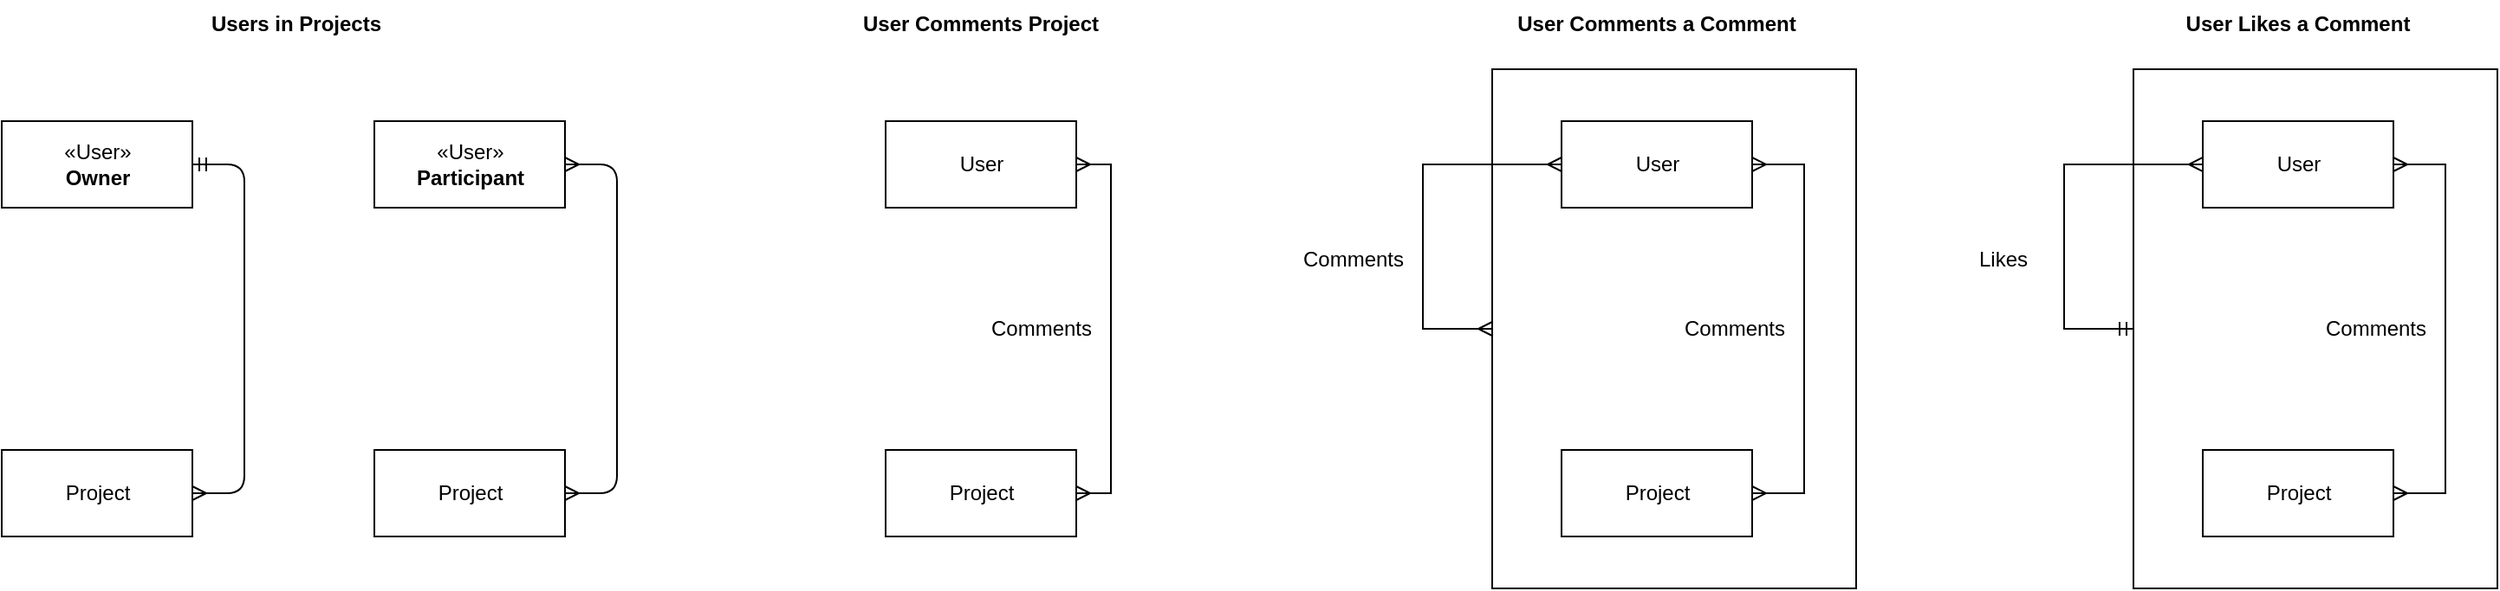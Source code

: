 <mxfile>
    <diagram id="gN5veEqgsvZ1zo1EtN6D" name="Page-1">
        <mxGraphModel dx="1009" dy="718" grid="1" gridSize="10" guides="1" tooltips="1" connect="1" arrows="1" fold="1" page="1" pageScale="1" pageWidth="850" pageHeight="1100" math="0" shadow="0">
            <root>
                <mxCell id="0"/>
                <mxCell id="1" parent="0"/>
                <mxCell id="54" value="" style="rounded=0;whiteSpace=wrap;html=1;" vertex="1" parent="1">
                    <mxGeometry x="1000" y="160" width="210" height="300" as="geometry"/>
                </mxCell>
                <mxCell id="4" value="Project" style="html=1;" vertex="1" parent="1">
                    <mxGeometry x="140" y="380" width="110" height="50" as="geometry"/>
                </mxCell>
                <mxCell id="32" value="«User»&lt;br&gt;&lt;b&gt;Owner&lt;/b&gt;" style="html=1;" vertex="1" parent="1">
                    <mxGeometry x="140" y="190" width="110" height="50" as="geometry"/>
                </mxCell>
                <mxCell id="35" value="" style="edgeStyle=entityRelationEdgeStyle;fontSize=12;html=1;endArrow=ERmany;startArrow=ERmandOne;exitX=1;exitY=0.5;exitDx=0;exitDy=0;entryX=1;entryY=0.5;entryDx=0;entryDy=0;endFill=0;" edge="1" parent="1" source="32" target="4">
                    <mxGeometry width="100" height="100" relative="1" as="geometry">
                        <mxPoint x="410" y="410" as="sourcePoint"/>
                        <mxPoint x="250" y="310" as="targetPoint"/>
                    </mxGeometry>
                </mxCell>
                <mxCell id="36" value="Project" style="html=1;" vertex="1" parent="1">
                    <mxGeometry x="355" y="380" width="110" height="50" as="geometry"/>
                </mxCell>
                <mxCell id="37" value="«User»&lt;br&gt;&lt;b&gt;Participant&lt;/b&gt;" style="html=1;" vertex="1" parent="1">
                    <mxGeometry x="355" y="190" width="110" height="50" as="geometry"/>
                </mxCell>
                <mxCell id="39" value="" style="edgeStyle=entityRelationEdgeStyle;fontSize=12;html=1;endArrow=ERmany;startArrow=ERmany;entryX=1;entryY=0.5;entryDx=0;entryDy=0;exitX=1;exitY=0.5;exitDx=0;exitDy=0;" edge="1" parent="1" source="36" target="37">
                    <mxGeometry width="100" height="100" relative="1" as="geometry">
                        <mxPoint x="285" y="410" as="sourcePoint"/>
                        <mxPoint x="445" y="280" as="targetPoint"/>
                    </mxGeometry>
                </mxCell>
                <mxCell id="41" value="Users in Projects" style="text;align=center;fontStyle=1;verticalAlign=middle;spacingLeft=3;spacingRight=3;strokeColor=none;rotatable=0;points=[[0,0.5],[1,0.5]];portConstraint=eastwest;" vertex="1" parent="1">
                    <mxGeometry x="270" y="120" width="80" height="26" as="geometry"/>
                </mxCell>
                <mxCell id="42" value="User Comments Project" style="text;align=center;fontStyle=1;verticalAlign=middle;spacingLeft=3;spacingRight=3;strokeColor=none;rotatable=0;points=[[0,0.5],[1,0.5]];portConstraint=eastwest;" vertex="1" parent="1">
                    <mxGeometry x="665" y="120" width="80" height="26" as="geometry"/>
                </mxCell>
                <mxCell id="49" style="edgeStyle=orthogonalEdgeStyle;rounded=0;orthogonalLoop=1;jettySize=auto;html=1;exitX=1;exitY=0.5;exitDx=0;exitDy=0;entryX=1;entryY=0.5;entryDx=0;entryDy=0;startArrow=ERmany;startFill=0;endArrow=ERmany;endFill=0;" edge="1" parent="1" source="43" target="45">
                    <mxGeometry relative="1" as="geometry"/>
                </mxCell>
                <mxCell id="43" value="User" style="html=1;" vertex="1" parent="1">
                    <mxGeometry x="650" y="190" width="110" height="50" as="geometry"/>
                </mxCell>
                <mxCell id="45" value="Project" style="html=1;" vertex="1" parent="1">
                    <mxGeometry x="650" y="380" width="110" height="50" as="geometry"/>
                </mxCell>
                <mxCell id="50" value="User Comments a Comment" style="text;align=center;fontStyle=1;verticalAlign=middle;spacingLeft=3;spacingRight=3;strokeColor=none;rotatable=0;points=[[0,0.5],[1,0.5]];portConstraint=eastwest;" vertex="1" parent="1">
                    <mxGeometry x="1055" y="120" width="80" height="26" as="geometry"/>
                </mxCell>
                <mxCell id="51" style="edgeStyle=orthogonalEdgeStyle;rounded=0;orthogonalLoop=1;jettySize=auto;html=1;exitX=1;exitY=0.5;exitDx=0;exitDy=0;entryX=1;entryY=0.5;entryDx=0;entryDy=0;startArrow=ERmany;startFill=0;endArrow=ERmany;endFill=0;" edge="1" parent="1" source="52" target="53">
                    <mxGeometry relative="1" as="geometry">
                        <Array as="points">
                            <mxPoint x="1180" y="215"/>
                            <mxPoint x="1180" y="405"/>
                        </Array>
                    </mxGeometry>
                </mxCell>
                <mxCell id="56" style="edgeStyle=orthogonalEdgeStyle;rounded=0;orthogonalLoop=1;jettySize=auto;html=1;exitX=0;exitY=0.5;exitDx=0;exitDy=0;entryX=0;entryY=0.5;entryDx=0;entryDy=0;startArrow=ERmany;startFill=0;endArrow=ERmany;endFill=0;" edge="1" parent="1" source="52" target="54">
                    <mxGeometry relative="1" as="geometry">
                        <Array as="points">
                            <mxPoint x="960" y="215"/>
                            <mxPoint x="960" y="310"/>
                        </Array>
                    </mxGeometry>
                </mxCell>
                <mxCell id="52" value="User" style="html=1;" vertex="1" parent="1">
                    <mxGeometry x="1040" y="190" width="110" height="50" as="geometry"/>
                </mxCell>
                <mxCell id="53" value="Project" style="html=1;" vertex="1" parent="1">
                    <mxGeometry x="1040" y="380" width="110" height="50" as="geometry"/>
                </mxCell>
                <mxCell id="57" value="Comments" style="text;html=1;strokeColor=none;fillColor=none;align=center;verticalAlign=middle;whiteSpace=wrap;rounded=0;" vertex="1" parent="1">
                    <mxGeometry x="900" y="260" width="40" height="20" as="geometry"/>
                </mxCell>
                <mxCell id="58" value="Comments" style="text;html=1;strokeColor=none;fillColor=none;align=center;verticalAlign=middle;whiteSpace=wrap;rounded=0;" vertex="1" parent="1">
                    <mxGeometry x="1120" y="300" width="40" height="20" as="geometry"/>
                </mxCell>
                <mxCell id="59" value="Comments" style="text;html=1;strokeColor=none;fillColor=none;align=center;verticalAlign=middle;whiteSpace=wrap;rounded=0;" vertex="1" parent="1">
                    <mxGeometry x="720" y="300" width="40" height="20" as="geometry"/>
                </mxCell>
                <mxCell id="60" value="" style="rounded=0;whiteSpace=wrap;html=1;" vertex="1" parent="1">
                    <mxGeometry x="1370" y="160" width="210" height="300" as="geometry"/>
                </mxCell>
                <mxCell id="61" value="User Likes a Comment" style="text;align=center;fontStyle=1;verticalAlign=middle;spacingLeft=3;spacingRight=3;strokeColor=none;rotatable=0;points=[[0,0.5],[1,0.5]];portConstraint=eastwest;" vertex="1" parent="1">
                    <mxGeometry x="1425" y="120" width="80" height="26" as="geometry"/>
                </mxCell>
                <mxCell id="62" style="edgeStyle=orthogonalEdgeStyle;rounded=0;orthogonalLoop=1;jettySize=auto;html=1;exitX=1;exitY=0.5;exitDx=0;exitDy=0;entryX=1;entryY=0.5;entryDx=0;entryDy=0;startArrow=ERmany;startFill=0;endArrow=ERmany;endFill=0;" edge="1" parent="1" source="64" target="65">
                    <mxGeometry relative="1" as="geometry">
                        <Array as="points">
                            <mxPoint x="1550" y="215"/>
                            <mxPoint x="1550" y="405"/>
                        </Array>
                    </mxGeometry>
                </mxCell>
                <mxCell id="63" style="edgeStyle=orthogonalEdgeStyle;rounded=0;orthogonalLoop=1;jettySize=auto;html=1;exitX=0;exitY=0.5;exitDx=0;exitDy=0;entryX=0;entryY=0.5;entryDx=0;entryDy=0;startArrow=ERmany;startFill=0;endArrow=ERmandOne;endFill=0;" edge="1" parent="1" source="64" target="60">
                    <mxGeometry relative="1" as="geometry">
                        <Array as="points">
                            <mxPoint x="1330" y="215"/>
                            <mxPoint x="1330" y="310"/>
                        </Array>
                    </mxGeometry>
                </mxCell>
                <mxCell id="64" value="User" style="html=1;" vertex="1" parent="1">
                    <mxGeometry x="1410" y="190" width="110" height="50" as="geometry"/>
                </mxCell>
                <mxCell id="65" value="Project" style="html=1;" vertex="1" parent="1">
                    <mxGeometry x="1410" y="380" width="110" height="50" as="geometry"/>
                </mxCell>
                <mxCell id="66" value="Likes" style="text;html=1;strokeColor=none;fillColor=none;align=center;verticalAlign=middle;whiteSpace=wrap;rounded=0;" vertex="1" parent="1">
                    <mxGeometry x="1275" y="260" width="40" height="20" as="geometry"/>
                </mxCell>
                <mxCell id="67" value="Comments" style="text;html=1;strokeColor=none;fillColor=none;align=center;verticalAlign=middle;whiteSpace=wrap;rounded=0;" vertex="1" parent="1">
                    <mxGeometry x="1490" y="300" width="40" height="20" as="geometry"/>
                </mxCell>
            </root>
        </mxGraphModel>
    </diagram>
</mxfile>
